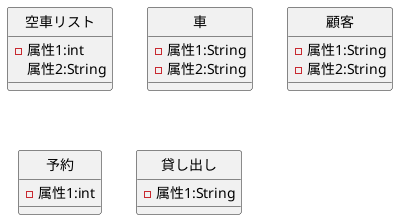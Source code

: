 @startuml
' skinparam classAttributeIconSize 0
class 空車リスト {
- 属性1:int
 属性2:String
}
class 車 {
- 属性1:String  
- 属性2:String  
}
class 顧客 {
- 属性1:String
- 属性2:String
}
class 予約 {
- 属性1:int
}

class 貸し出し {
- 属性1:String
}
hide 空車リスト circle
hide 車 circle
hide 顧客 circle
hide 予約 circle
hide 貸し出し circle

@enduml